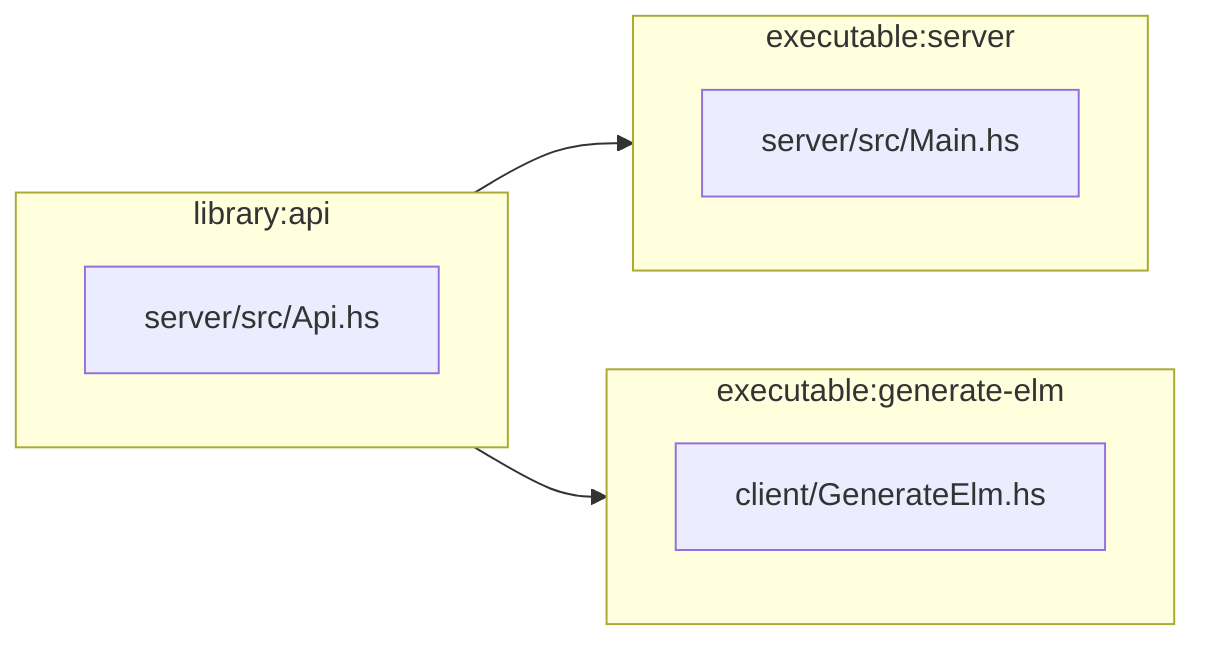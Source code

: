flowchart LR;
  subgraph library:api
    server/src/Api.hs
  end
  subgraph executable:server
    server/src/Main.hs
  end
  subgraph executable:generate-elm
    client/GenerateElm.hs
  end
  library:api --> executable:server
  library:api --> executable:generate-elm